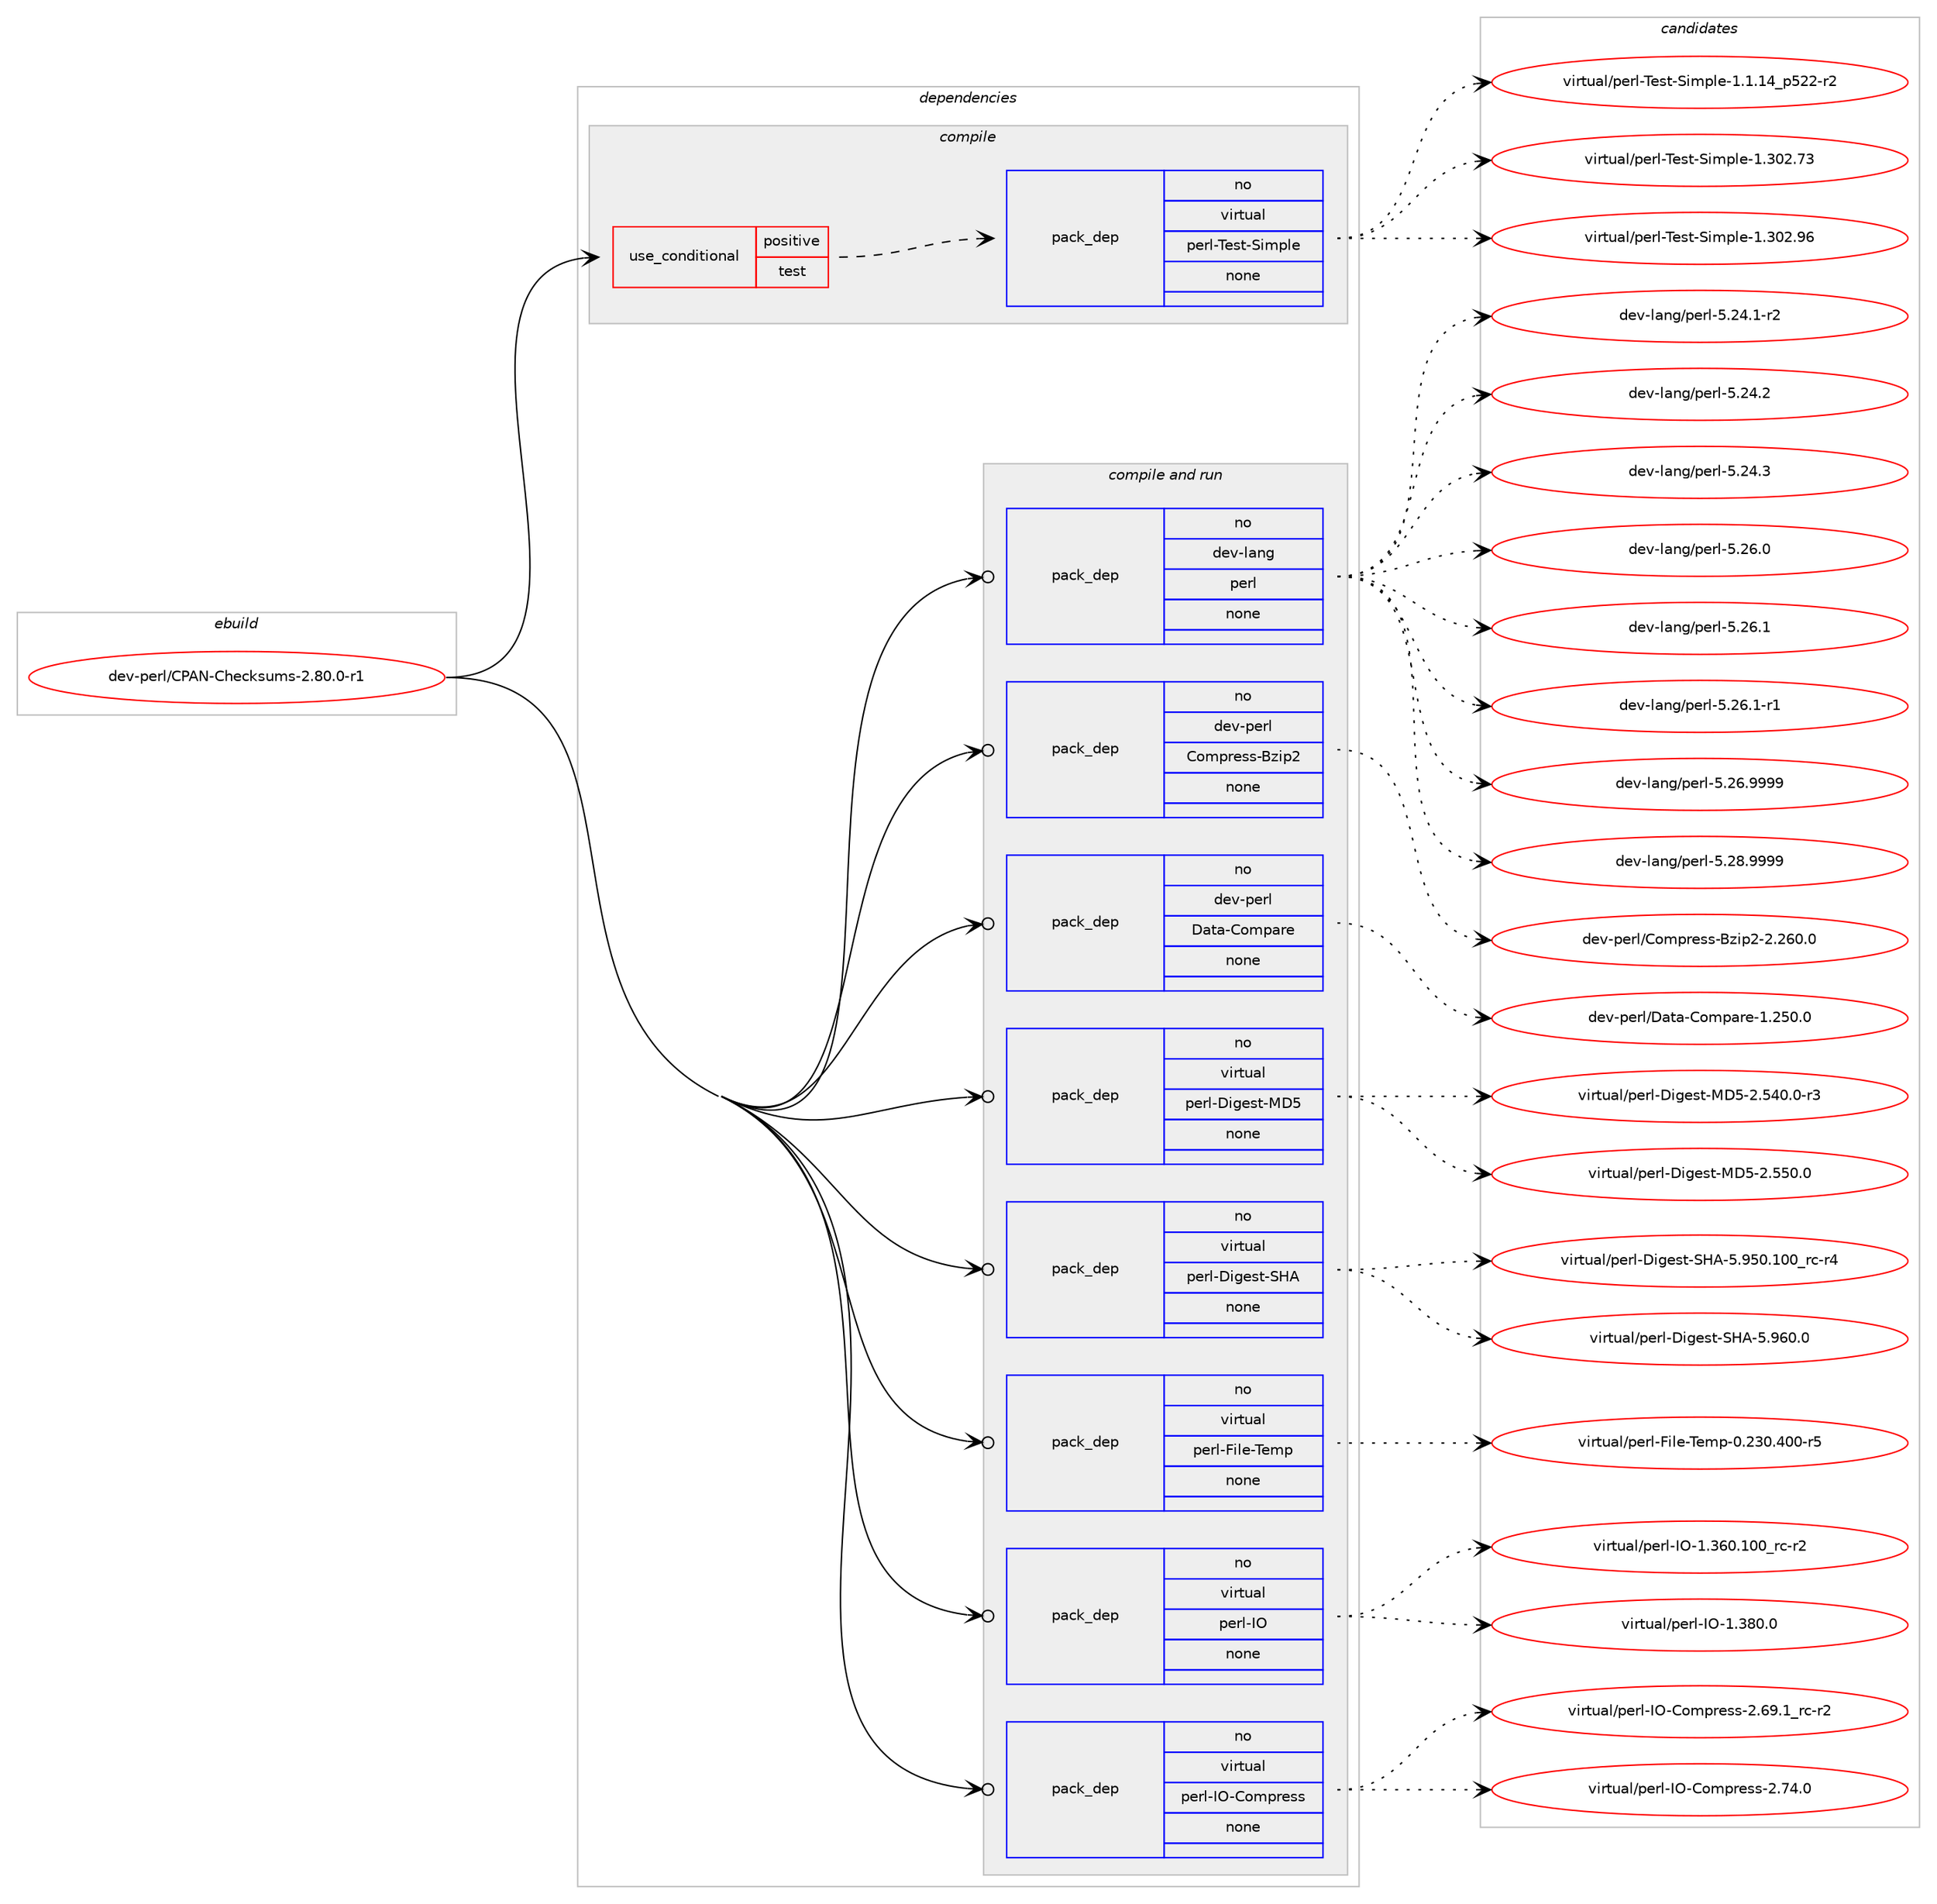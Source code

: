 digraph prolog {

# *************
# Graph options
# *************

newrank=true;
concentrate=true;
compound=true;
graph [rankdir=LR,fontname=Helvetica,fontsize=10,ranksep=1.5];#, ranksep=2.5, nodesep=0.2];
edge  [arrowhead=vee];
node  [fontname=Helvetica,fontsize=10];

# **********
# The ebuild
# **********

subgraph cluster_leftcol {
color=gray;
rank=same;
label=<<i>ebuild</i>>;
id [label="dev-perl/CPAN-Checksums-2.80.0-r1", color=red, width=4, href="../dev-perl/CPAN-Checksums-2.80.0-r1.svg"];
}

# ****************
# The dependencies
# ****************

subgraph cluster_midcol {
color=gray;
label=<<i>dependencies</i>>;
subgraph cluster_compile {
fillcolor="#eeeeee";
style=filled;
label=<<i>compile</i>>;
subgraph cond26735 {
dependency125609 [label=<<TABLE BORDER="0" CELLBORDER="1" CELLSPACING="0" CELLPADDING="4"><TR><TD ROWSPAN="3" CELLPADDING="10">use_conditional</TD></TR><TR><TD>positive</TD></TR><TR><TD>test</TD></TR></TABLE>>, shape=none, color=red];
subgraph pack95213 {
dependency125610 [label=<<TABLE BORDER="0" CELLBORDER="1" CELLSPACING="0" CELLPADDING="4" WIDTH="220"><TR><TD ROWSPAN="6" CELLPADDING="30">pack_dep</TD></TR><TR><TD WIDTH="110">no</TD></TR><TR><TD>virtual</TD></TR><TR><TD>perl-Test-Simple</TD></TR><TR><TD>none</TD></TR><TR><TD></TD></TR></TABLE>>, shape=none, color=blue];
}
dependency125609:e -> dependency125610:w [weight=20,style="dashed",arrowhead="vee"];
}
id:e -> dependency125609:w [weight=20,style="solid",arrowhead="vee"];
}
subgraph cluster_compileandrun {
fillcolor="#eeeeee";
style=filled;
label=<<i>compile and run</i>>;
subgraph pack95214 {
dependency125611 [label=<<TABLE BORDER="0" CELLBORDER="1" CELLSPACING="0" CELLPADDING="4" WIDTH="220"><TR><TD ROWSPAN="6" CELLPADDING="30">pack_dep</TD></TR><TR><TD WIDTH="110">no</TD></TR><TR><TD>dev-lang</TD></TR><TR><TD>perl</TD></TR><TR><TD>none</TD></TR><TR><TD></TD></TR></TABLE>>, shape=none, color=blue];
}
id:e -> dependency125611:w [weight=20,style="solid",arrowhead="odotvee"];
subgraph pack95215 {
dependency125612 [label=<<TABLE BORDER="0" CELLBORDER="1" CELLSPACING="0" CELLPADDING="4" WIDTH="220"><TR><TD ROWSPAN="6" CELLPADDING="30">pack_dep</TD></TR><TR><TD WIDTH="110">no</TD></TR><TR><TD>dev-perl</TD></TR><TR><TD>Compress-Bzip2</TD></TR><TR><TD>none</TD></TR><TR><TD></TD></TR></TABLE>>, shape=none, color=blue];
}
id:e -> dependency125612:w [weight=20,style="solid",arrowhead="odotvee"];
subgraph pack95216 {
dependency125613 [label=<<TABLE BORDER="0" CELLBORDER="1" CELLSPACING="0" CELLPADDING="4" WIDTH="220"><TR><TD ROWSPAN="6" CELLPADDING="30">pack_dep</TD></TR><TR><TD WIDTH="110">no</TD></TR><TR><TD>dev-perl</TD></TR><TR><TD>Data-Compare</TD></TR><TR><TD>none</TD></TR><TR><TD></TD></TR></TABLE>>, shape=none, color=blue];
}
id:e -> dependency125613:w [weight=20,style="solid",arrowhead="odotvee"];
subgraph pack95217 {
dependency125614 [label=<<TABLE BORDER="0" CELLBORDER="1" CELLSPACING="0" CELLPADDING="4" WIDTH="220"><TR><TD ROWSPAN="6" CELLPADDING="30">pack_dep</TD></TR><TR><TD WIDTH="110">no</TD></TR><TR><TD>virtual</TD></TR><TR><TD>perl-Digest-MD5</TD></TR><TR><TD>none</TD></TR><TR><TD></TD></TR></TABLE>>, shape=none, color=blue];
}
id:e -> dependency125614:w [weight=20,style="solid",arrowhead="odotvee"];
subgraph pack95218 {
dependency125615 [label=<<TABLE BORDER="0" CELLBORDER="1" CELLSPACING="0" CELLPADDING="4" WIDTH="220"><TR><TD ROWSPAN="6" CELLPADDING="30">pack_dep</TD></TR><TR><TD WIDTH="110">no</TD></TR><TR><TD>virtual</TD></TR><TR><TD>perl-Digest-SHA</TD></TR><TR><TD>none</TD></TR><TR><TD></TD></TR></TABLE>>, shape=none, color=blue];
}
id:e -> dependency125615:w [weight=20,style="solid",arrowhead="odotvee"];
subgraph pack95219 {
dependency125616 [label=<<TABLE BORDER="0" CELLBORDER="1" CELLSPACING="0" CELLPADDING="4" WIDTH="220"><TR><TD ROWSPAN="6" CELLPADDING="30">pack_dep</TD></TR><TR><TD WIDTH="110">no</TD></TR><TR><TD>virtual</TD></TR><TR><TD>perl-File-Temp</TD></TR><TR><TD>none</TD></TR><TR><TD></TD></TR></TABLE>>, shape=none, color=blue];
}
id:e -> dependency125616:w [weight=20,style="solid",arrowhead="odotvee"];
subgraph pack95220 {
dependency125617 [label=<<TABLE BORDER="0" CELLBORDER="1" CELLSPACING="0" CELLPADDING="4" WIDTH="220"><TR><TD ROWSPAN="6" CELLPADDING="30">pack_dep</TD></TR><TR><TD WIDTH="110">no</TD></TR><TR><TD>virtual</TD></TR><TR><TD>perl-IO</TD></TR><TR><TD>none</TD></TR><TR><TD></TD></TR></TABLE>>, shape=none, color=blue];
}
id:e -> dependency125617:w [weight=20,style="solid",arrowhead="odotvee"];
subgraph pack95221 {
dependency125618 [label=<<TABLE BORDER="0" CELLBORDER="1" CELLSPACING="0" CELLPADDING="4" WIDTH="220"><TR><TD ROWSPAN="6" CELLPADDING="30">pack_dep</TD></TR><TR><TD WIDTH="110">no</TD></TR><TR><TD>virtual</TD></TR><TR><TD>perl-IO-Compress</TD></TR><TR><TD>none</TD></TR><TR><TD></TD></TR></TABLE>>, shape=none, color=blue];
}
id:e -> dependency125618:w [weight=20,style="solid",arrowhead="odotvee"];
}
subgraph cluster_run {
fillcolor="#eeeeee";
style=filled;
label=<<i>run</i>>;
}
}

# **************
# The candidates
# **************

subgraph cluster_choices {
rank=same;
color=gray;
label=<<i>candidates</i>>;

subgraph choice95213 {
color=black;
nodesep=1;
choice11810511411611797108471121011141084584101115116458310510911210810145494649464952951125350504511450 [label="virtual/perl-Test-Simple-1.1.14_p522-r2", color=red, width=4,href="../virtual/perl-Test-Simple-1.1.14_p522-r2.svg"];
choice118105114116117971084711210111410845841011151164583105109112108101454946514850465551 [label="virtual/perl-Test-Simple-1.302.73", color=red, width=4,href="../virtual/perl-Test-Simple-1.302.73.svg"];
choice118105114116117971084711210111410845841011151164583105109112108101454946514850465754 [label="virtual/perl-Test-Simple-1.302.96", color=red, width=4,href="../virtual/perl-Test-Simple-1.302.96.svg"];
dependency125610:e -> choice11810511411611797108471121011141084584101115116458310510911210810145494649464952951125350504511450:w [style=dotted,weight="100"];
dependency125610:e -> choice118105114116117971084711210111410845841011151164583105109112108101454946514850465551:w [style=dotted,weight="100"];
dependency125610:e -> choice118105114116117971084711210111410845841011151164583105109112108101454946514850465754:w [style=dotted,weight="100"];
}
subgraph choice95214 {
color=black;
nodesep=1;
choice100101118451089711010347112101114108455346505246494511450 [label="dev-lang/perl-5.24.1-r2", color=red, width=4,href="../dev-lang/perl-5.24.1-r2.svg"];
choice10010111845108971101034711210111410845534650524650 [label="dev-lang/perl-5.24.2", color=red, width=4,href="../dev-lang/perl-5.24.2.svg"];
choice10010111845108971101034711210111410845534650524651 [label="dev-lang/perl-5.24.3", color=red, width=4,href="../dev-lang/perl-5.24.3.svg"];
choice10010111845108971101034711210111410845534650544648 [label="dev-lang/perl-5.26.0", color=red, width=4,href="../dev-lang/perl-5.26.0.svg"];
choice10010111845108971101034711210111410845534650544649 [label="dev-lang/perl-5.26.1", color=red, width=4,href="../dev-lang/perl-5.26.1.svg"];
choice100101118451089711010347112101114108455346505446494511449 [label="dev-lang/perl-5.26.1-r1", color=red, width=4,href="../dev-lang/perl-5.26.1-r1.svg"];
choice10010111845108971101034711210111410845534650544657575757 [label="dev-lang/perl-5.26.9999", color=red, width=4,href="../dev-lang/perl-5.26.9999.svg"];
choice10010111845108971101034711210111410845534650564657575757 [label="dev-lang/perl-5.28.9999", color=red, width=4,href="../dev-lang/perl-5.28.9999.svg"];
dependency125611:e -> choice100101118451089711010347112101114108455346505246494511450:w [style=dotted,weight="100"];
dependency125611:e -> choice10010111845108971101034711210111410845534650524650:w [style=dotted,weight="100"];
dependency125611:e -> choice10010111845108971101034711210111410845534650524651:w [style=dotted,weight="100"];
dependency125611:e -> choice10010111845108971101034711210111410845534650544648:w [style=dotted,weight="100"];
dependency125611:e -> choice10010111845108971101034711210111410845534650544649:w [style=dotted,weight="100"];
dependency125611:e -> choice100101118451089711010347112101114108455346505446494511449:w [style=dotted,weight="100"];
dependency125611:e -> choice10010111845108971101034711210111410845534650544657575757:w [style=dotted,weight="100"];
dependency125611:e -> choice10010111845108971101034711210111410845534650564657575757:w [style=dotted,weight="100"];
}
subgraph choice95215 {
color=black;
nodesep=1;
choice1001011184511210111410847671111091121141011151154566122105112504550465054484648 [label="dev-perl/Compress-Bzip2-2.260.0", color=red, width=4,href="../dev-perl/Compress-Bzip2-2.260.0.svg"];
dependency125612:e -> choice1001011184511210111410847671111091121141011151154566122105112504550465054484648:w [style=dotted,weight="100"];
}
subgraph choice95216 {
color=black;
nodesep=1;
choice10010111845112101114108476897116974567111109112971141014549465053484648 [label="dev-perl/Data-Compare-1.250.0", color=red, width=4,href="../dev-perl/Data-Compare-1.250.0.svg"];
dependency125613:e -> choice10010111845112101114108476897116974567111109112971141014549465053484648:w [style=dotted,weight="100"];
}
subgraph choice95217 {
color=black;
nodesep=1;
choice118105114116117971084711210111410845681051031011151164577685345504653524846484511451 [label="virtual/perl-Digest-MD5-2.540.0-r3", color=red, width=4,href="../virtual/perl-Digest-MD5-2.540.0-r3.svg"];
choice11810511411611797108471121011141084568105103101115116457768534550465353484648 [label="virtual/perl-Digest-MD5-2.550.0", color=red, width=4,href="../virtual/perl-Digest-MD5-2.550.0.svg"];
dependency125614:e -> choice118105114116117971084711210111410845681051031011151164577685345504653524846484511451:w [style=dotted,weight="100"];
dependency125614:e -> choice11810511411611797108471121011141084568105103101115116457768534550465353484648:w [style=dotted,weight="100"];
}
subgraph choice95218 {
color=black;
nodesep=1;
choice11810511411611797108471121011141084568105103101115116458372654553465753484649484895114994511452 [label="virtual/perl-Digest-SHA-5.950.100_rc-r4", color=red, width=4,href="../virtual/perl-Digest-SHA-5.950.100_rc-r4.svg"];
choice11810511411611797108471121011141084568105103101115116458372654553465754484648 [label="virtual/perl-Digest-SHA-5.960.0", color=red, width=4,href="../virtual/perl-Digest-SHA-5.960.0.svg"];
dependency125615:e -> choice11810511411611797108471121011141084568105103101115116458372654553465753484649484895114994511452:w [style=dotted,weight="100"];
dependency125615:e -> choice11810511411611797108471121011141084568105103101115116458372654553465754484648:w [style=dotted,weight="100"];
}
subgraph choice95219 {
color=black;
nodesep=1;
choice118105114116117971084711210111410845701051081014584101109112454846505148465248484511453 [label="virtual/perl-File-Temp-0.230.400-r5", color=red, width=4,href="../virtual/perl-File-Temp-0.230.400-r5.svg"];
dependency125616:e -> choice118105114116117971084711210111410845701051081014584101109112454846505148465248484511453:w [style=dotted,weight="100"];
}
subgraph choice95220 {
color=black;
nodesep=1;
choice11810511411611797108471121011141084573794549465154484649484895114994511450 [label="virtual/perl-IO-1.360.100_rc-r2", color=red, width=4,href="../virtual/perl-IO-1.360.100_rc-r2.svg"];
choice11810511411611797108471121011141084573794549465156484648 [label="virtual/perl-IO-1.380.0", color=red, width=4,href="../virtual/perl-IO-1.380.0.svg"];
dependency125617:e -> choice11810511411611797108471121011141084573794549465154484649484895114994511450:w [style=dotted,weight="100"];
dependency125617:e -> choice11810511411611797108471121011141084573794549465156484648:w [style=dotted,weight="100"];
}
subgraph choice95221 {
color=black;
nodesep=1;
choice118105114116117971084711210111410845737945671111091121141011151154550465457464995114994511450 [label="virtual/perl-IO-Compress-2.69.1_rc-r2", color=red, width=4,href="../virtual/perl-IO-Compress-2.69.1_rc-r2.svg"];
choice1181051141161179710847112101114108457379456711110911211410111511545504655524648 [label="virtual/perl-IO-Compress-2.74.0", color=red, width=4,href="../virtual/perl-IO-Compress-2.74.0.svg"];
dependency125618:e -> choice118105114116117971084711210111410845737945671111091121141011151154550465457464995114994511450:w [style=dotted,weight="100"];
dependency125618:e -> choice1181051141161179710847112101114108457379456711110911211410111511545504655524648:w [style=dotted,weight="100"];
}
}

}
